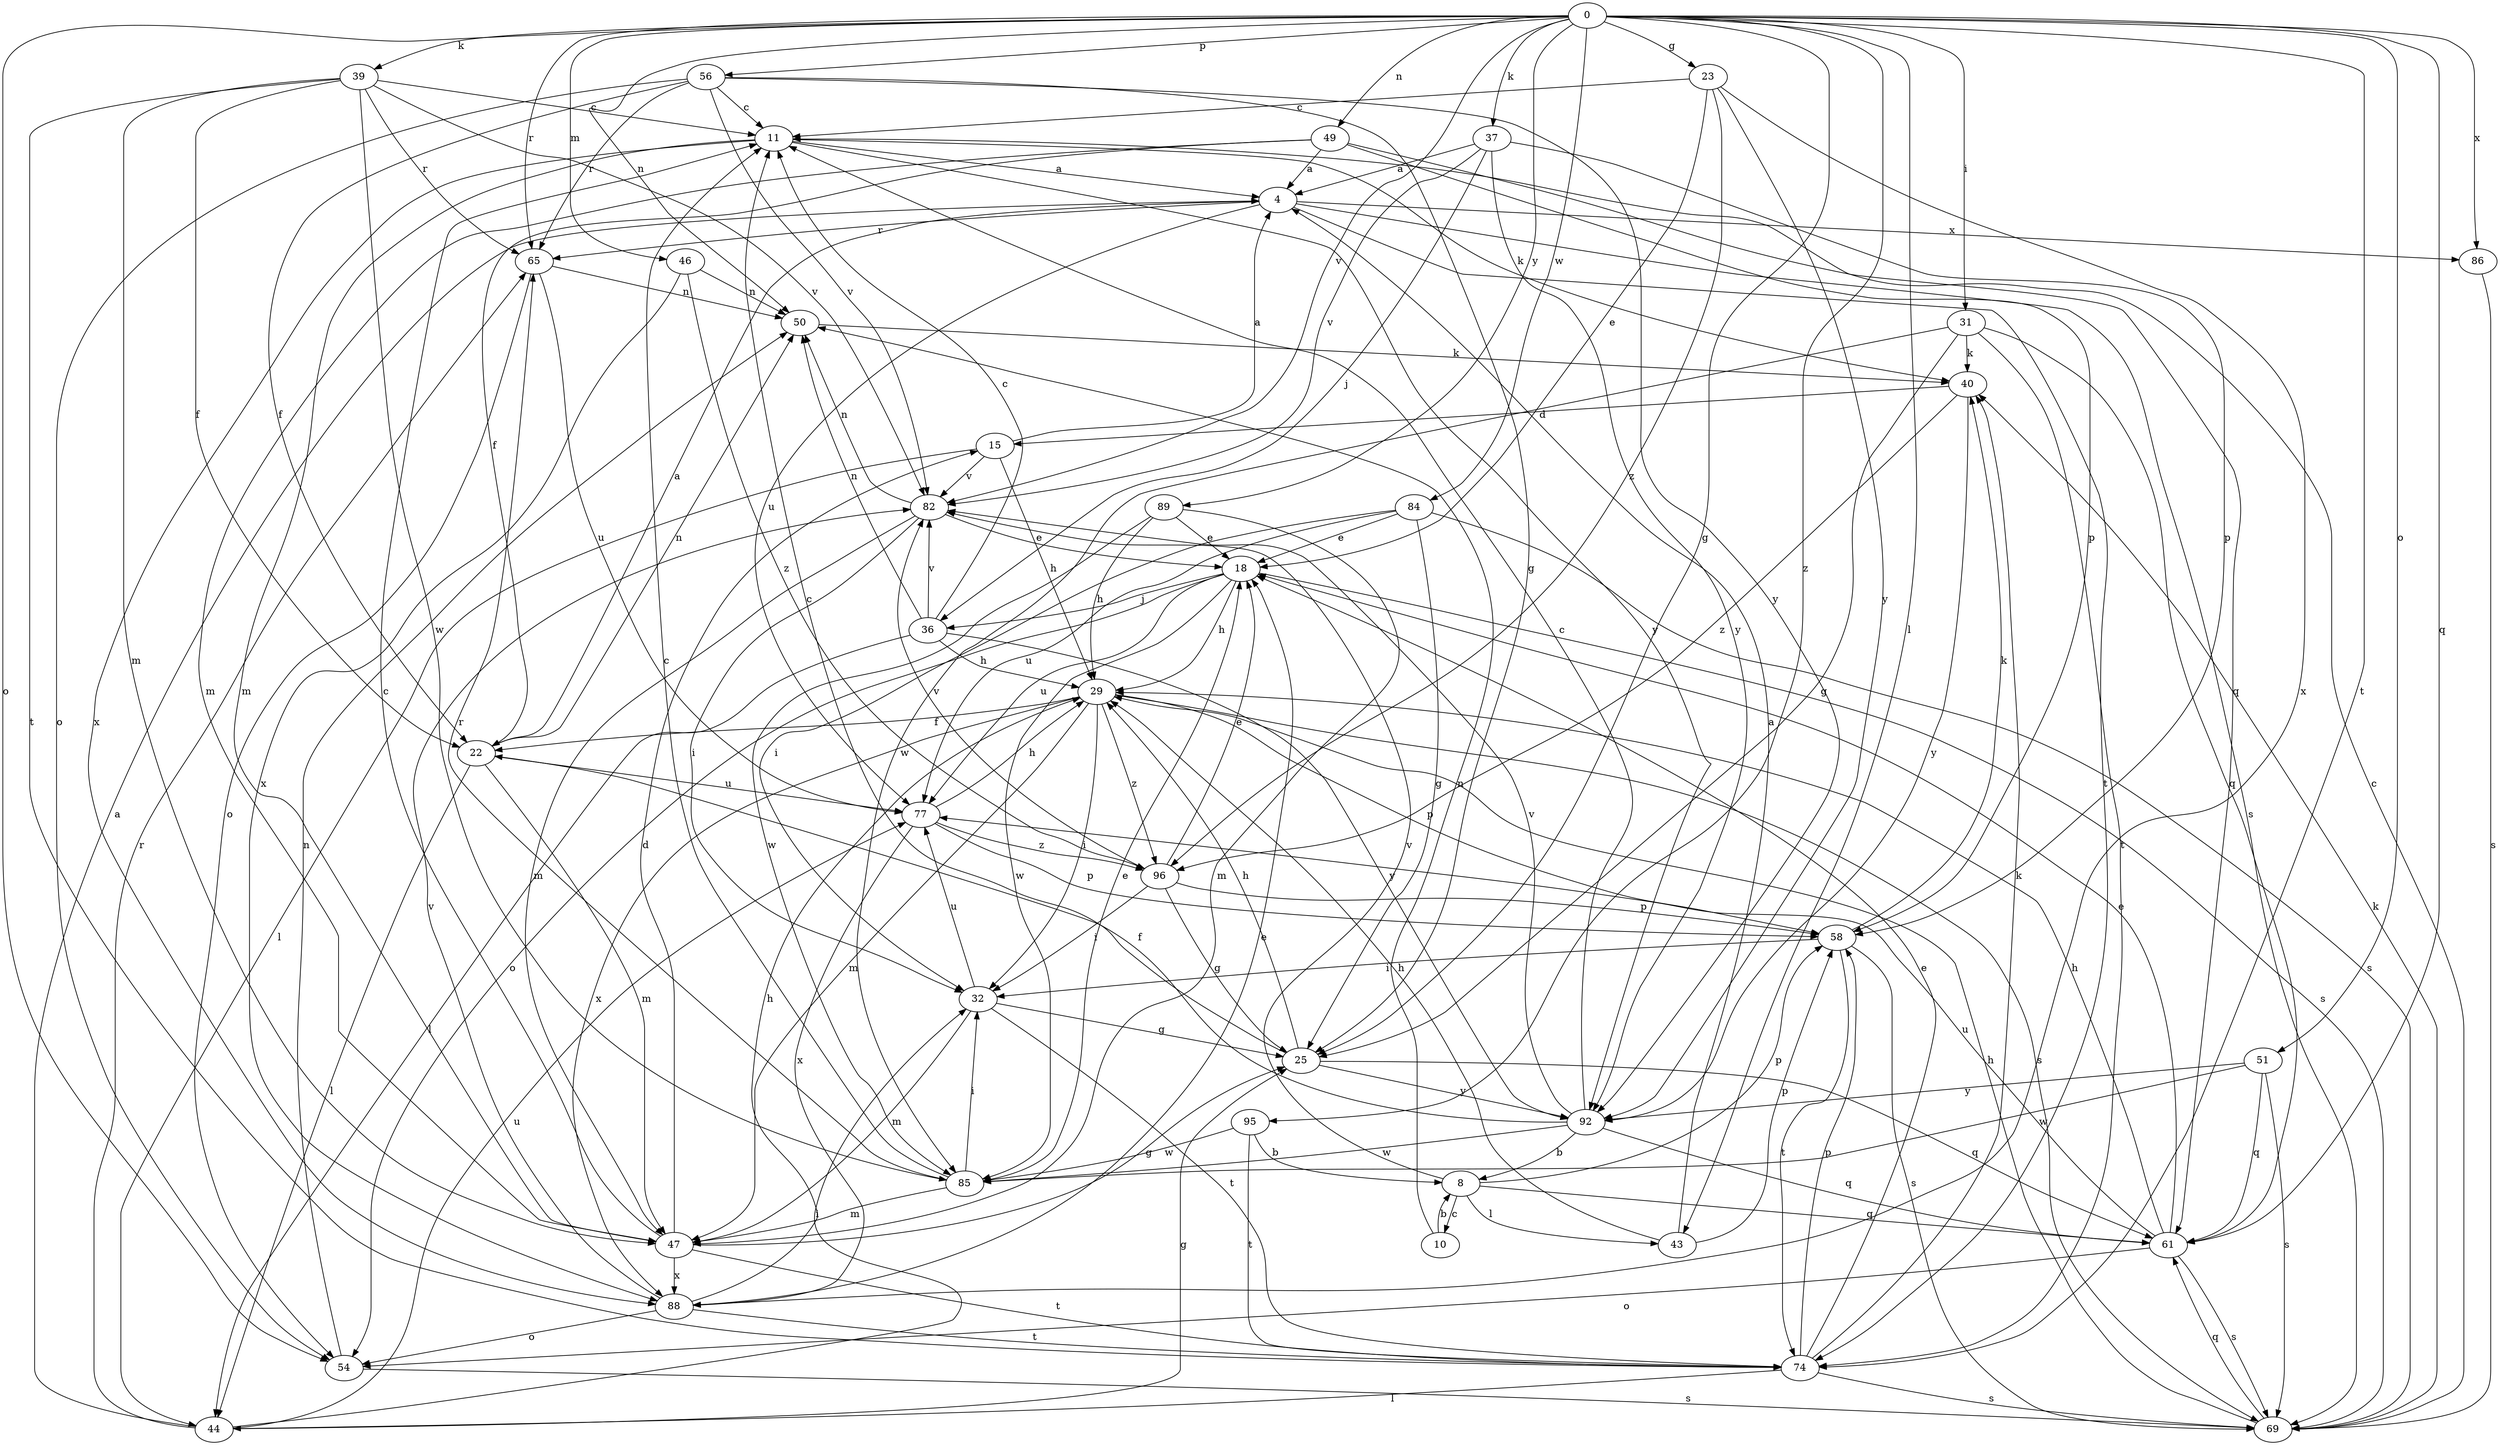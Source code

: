 strict digraph  {
0;
4;
8;
10;
11;
15;
18;
22;
23;
25;
29;
31;
32;
36;
37;
39;
40;
43;
44;
46;
47;
49;
50;
51;
54;
56;
58;
61;
65;
69;
74;
77;
82;
84;
85;
86;
88;
89;
92;
95;
96;
0 -> 23  [label=g];
0 -> 25  [label=g];
0 -> 31  [label=i];
0 -> 37  [label=k];
0 -> 39  [label=k];
0 -> 43  [label=l];
0 -> 46  [label=m];
0 -> 49  [label=n];
0 -> 50  [label=n];
0 -> 51  [label=o];
0 -> 54  [label=o];
0 -> 56  [label=p];
0 -> 61  [label=q];
0 -> 65  [label=r];
0 -> 74  [label=t];
0 -> 82  [label=v];
0 -> 84  [label=w];
0 -> 86  [label=x];
0 -> 89  [label=y];
0 -> 95  [label=z];
4 -> 65  [label=r];
4 -> 69  [label=s];
4 -> 74  [label=t];
4 -> 77  [label=u];
4 -> 86  [label=x];
8 -> 10  [label=c];
8 -> 43  [label=l];
8 -> 58  [label=p];
8 -> 61  [label=q];
8 -> 82  [label=v];
10 -> 8  [label=b];
10 -> 50  [label=n];
11 -> 4  [label=a];
11 -> 40  [label=k];
11 -> 47  [label=m];
11 -> 88  [label=x];
11 -> 92  [label=y];
15 -> 4  [label=a];
15 -> 29  [label=h];
15 -> 44  [label=l];
15 -> 82  [label=v];
18 -> 29  [label=h];
18 -> 36  [label=j];
18 -> 54  [label=o];
18 -> 69  [label=s];
18 -> 77  [label=u];
18 -> 85  [label=w];
22 -> 4  [label=a];
22 -> 44  [label=l];
22 -> 47  [label=m];
22 -> 50  [label=n];
22 -> 77  [label=u];
23 -> 11  [label=c];
23 -> 18  [label=e];
23 -> 88  [label=x];
23 -> 92  [label=y];
23 -> 96  [label=z];
25 -> 11  [label=c];
25 -> 29  [label=h];
25 -> 61  [label=q];
25 -> 92  [label=y];
29 -> 22  [label=f];
29 -> 32  [label=i];
29 -> 47  [label=m];
29 -> 58  [label=p];
29 -> 69  [label=s];
29 -> 88  [label=x];
29 -> 96  [label=z];
31 -> 25  [label=g];
31 -> 40  [label=k];
31 -> 61  [label=q];
31 -> 74  [label=t];
31 -> 85  [label=w];
32 -> 25  [label=g];
32 -> 47  [label=m];
32 -> 74  [label=t];
32 -> 77  [label=u];
36 -> 11  [label=c];
36 -> 29  [label=h];
36 -> 44  [label=l];
36 -> 50  [label=n];
36 -> 82  [label=v];
36 -> 92  [label=y];
37 -> 4  [label=a];
37 -> 36  [label=j];
37 -> 58  [label=p];
37 -> 82  [label=v];
37 -> 92  [label=y];
39 -> 11  [label=c];
39 -> 22  [label=f];
39 -> 47  [label=m];
39 -> 65  [label=r];
39 -> 74  [label=t];
39 -> 82  [label=v];
39 -> 85  [label=w];
40 -> 15  [label=d];
40 -> 92  [label=y];
40 -> 96  [label=z];
43 -> 4  [label=a];
43 -> 29  [label=h];
43 -> 58  [label=p];
44 -> 4  [label=a];
44 -> 25  [label=g];
44 -> 32  [label=i];
44 -> 65  [label=r];
44 -> 77  [label=u];
46 -> 50  [label=n];
46 -> 88  [label=x];
46 -> 96  [label=z];
47 -> 11  [label=c];
47 -> 15  [label=d];
47 -> 25  [label=g];
47 -> 74  [label=t];
47 -> 88  [label=x];
49 -> 4  [label=a];
49 -> 22  [label=f];
49 -> 47  [label=m];
49 -> 58  [label=p];
49 -> 61  [label=q];
50 -> 40  [label=k];
51 -> 61  [label=q];
51 -> 69  [label=s];
51 -> 85  [label=w];
51 -> 92  [label=y];
54 -> 50  [label=n];
54 -> 69  [label=s];
56 -> 11  [label=c];
56 -> 22  [label=f];
56 -> 25  [label=g];
56 -> 54  [label=o];
56 -> 65  [label=r];
56 -> 82  [label=v];
56 -> 92  [label=y];
58 -> 32  [label=i];
58 -> 40  [label=k];
58 -> 69  [label=s];
58 -> 74  [label=t];
61 -> 18  [label=e];
61 -> 29  [label=h];
61 -> 54  [label=o];
61 -> 69  [label=s];
61 -> 77  [label=u];
65 -> 50  [label=n];
65 -> 54  [label=o];
65 -> 77  [label=u];
69 -> 11  [label=c];
69 -> 29  [label=h];
69 -> 40  [label=k];
69 -> 61  [label=q];
74 -> 18  [label=e];
74 -> 40  [label=k];
74 -> 44  [label=l];
74 -> 58  [label=p];
74 -> 69  [label=s];
77 -> 29  [label=h];
77 -> 58  [label=p];
77 -> 88  [label=x];
77 -> 96  [label=z];
82 -> 18  [label=e];
82 -> 32  [label=i];
82 -> 47  [label=m];
82 -> 50  [label=n];
84 -> 18  [label=e];
84 -> 25  [label=g];
84 -> 32  [label=i];
84 -> 69  [label=s];
84 -> 77  [label=u];
85 -> 11  [label=c];
85 -> 18  [label=e];
85 -> 32  [label=i];
85 -> 47  [label=m];
85 -> 65  [label=r];
86 -> 69  [label=s];
88 -> 18  [label=e];
88 -> 29  [label=h];
88 -> 54  [label=o];
88 -> 74  [label=t];
88 -> 82  [label=v];
89 -> 18  [label=e];
89 -> 29  [label=h];
89 -> 47  [label=m];
89 -> 85  [label=w];
92 -> 8  [label=b];
92 -> 11  [label=c];
92 -> 22  [label=f];
92 -> 61  [label=q];
92 -> 82  [label=v];
92 -> 85  [label=w];
95 -> 8  [label=b];
95 -> 74  [label=t];
95 -> 85  [label=w];
96 -> 18  [label=e];
96 -> 25  [label=g];
96 -> 32  [label=i];
96 -> 58  [label=p];
96 -> 82  [label=v];
}
